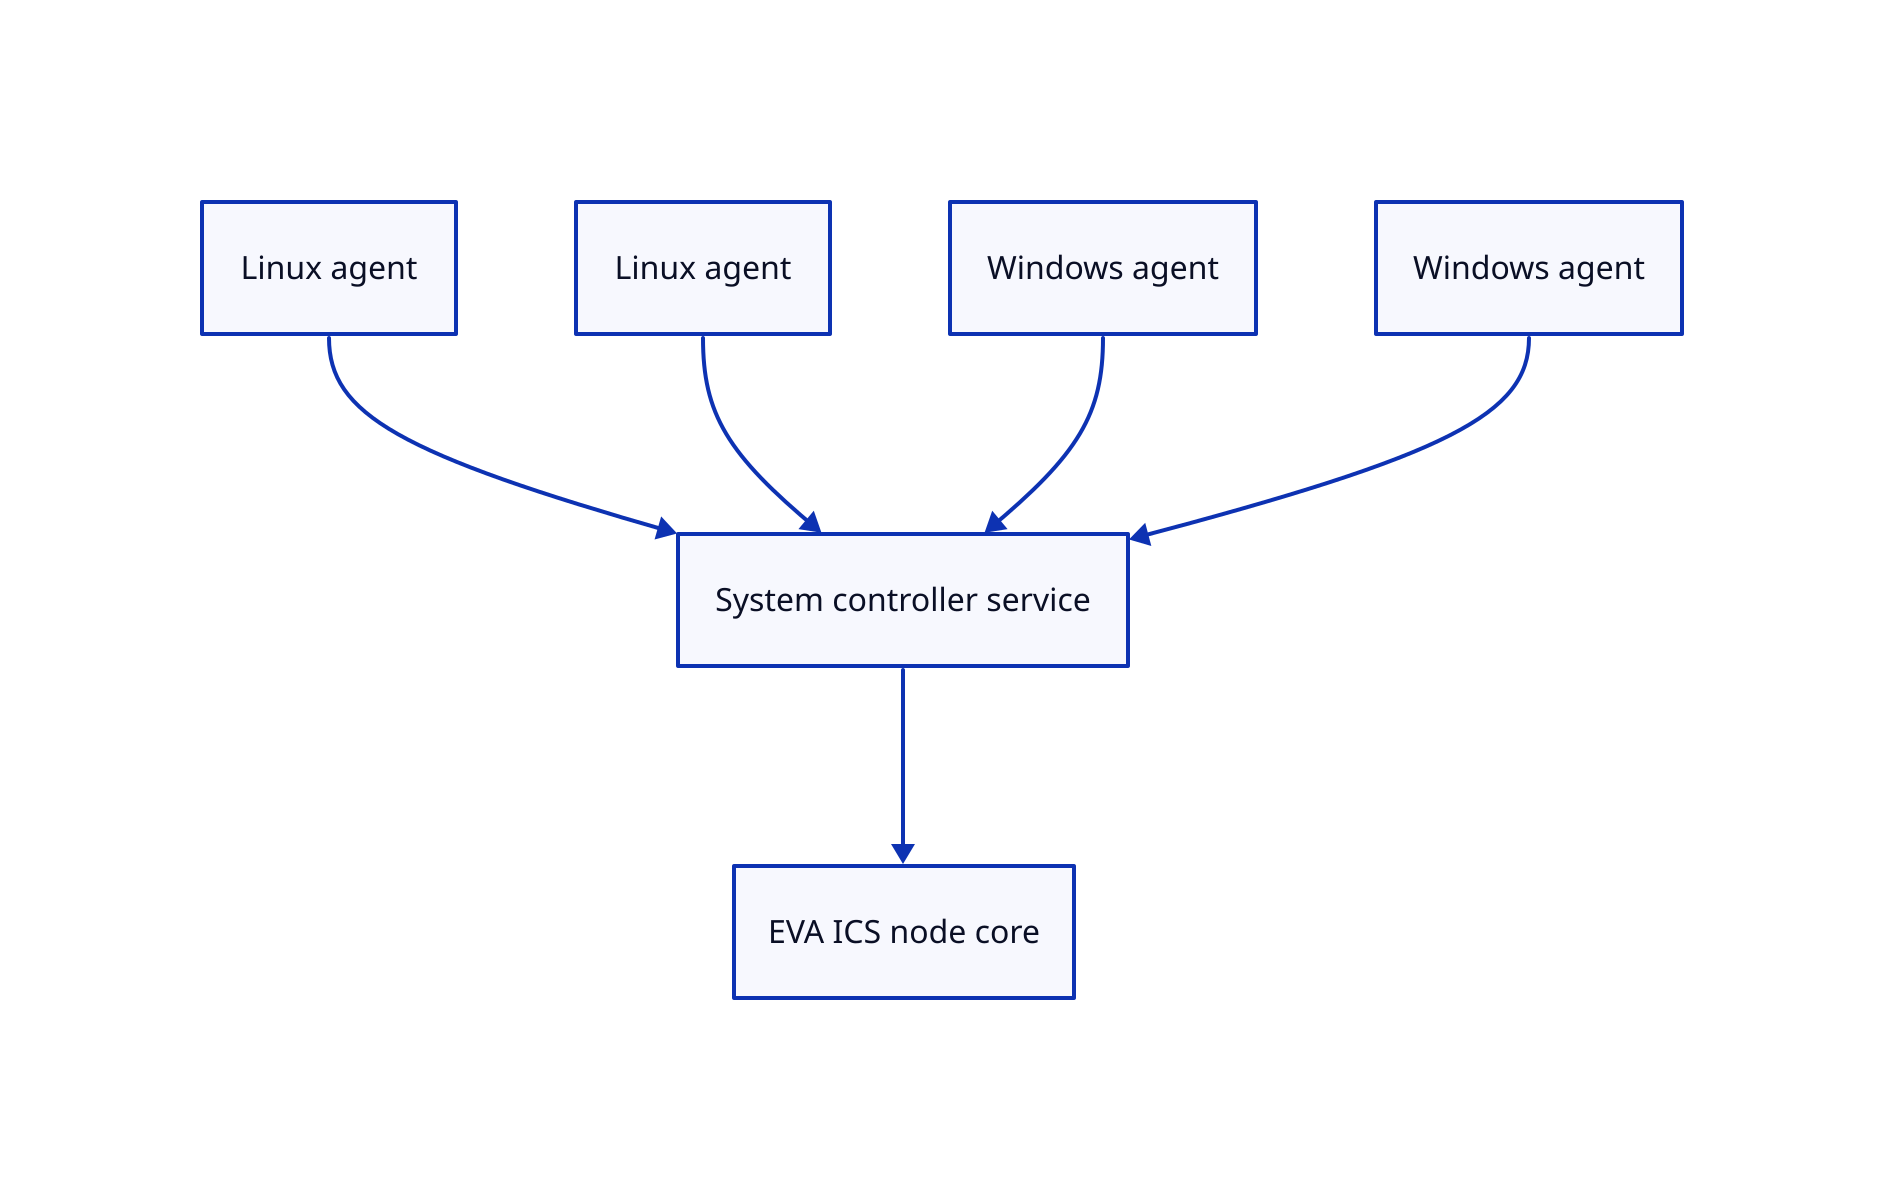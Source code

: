 core: EVA ICS node core
svc: System controller service

core <- svc

agent1: Linux agent
agent2: Linux agent
agent3: Windows agent
agent4: Windows agent

svc <- agent1
svc <- agent2
svc <- agent3
svc <- agent4
